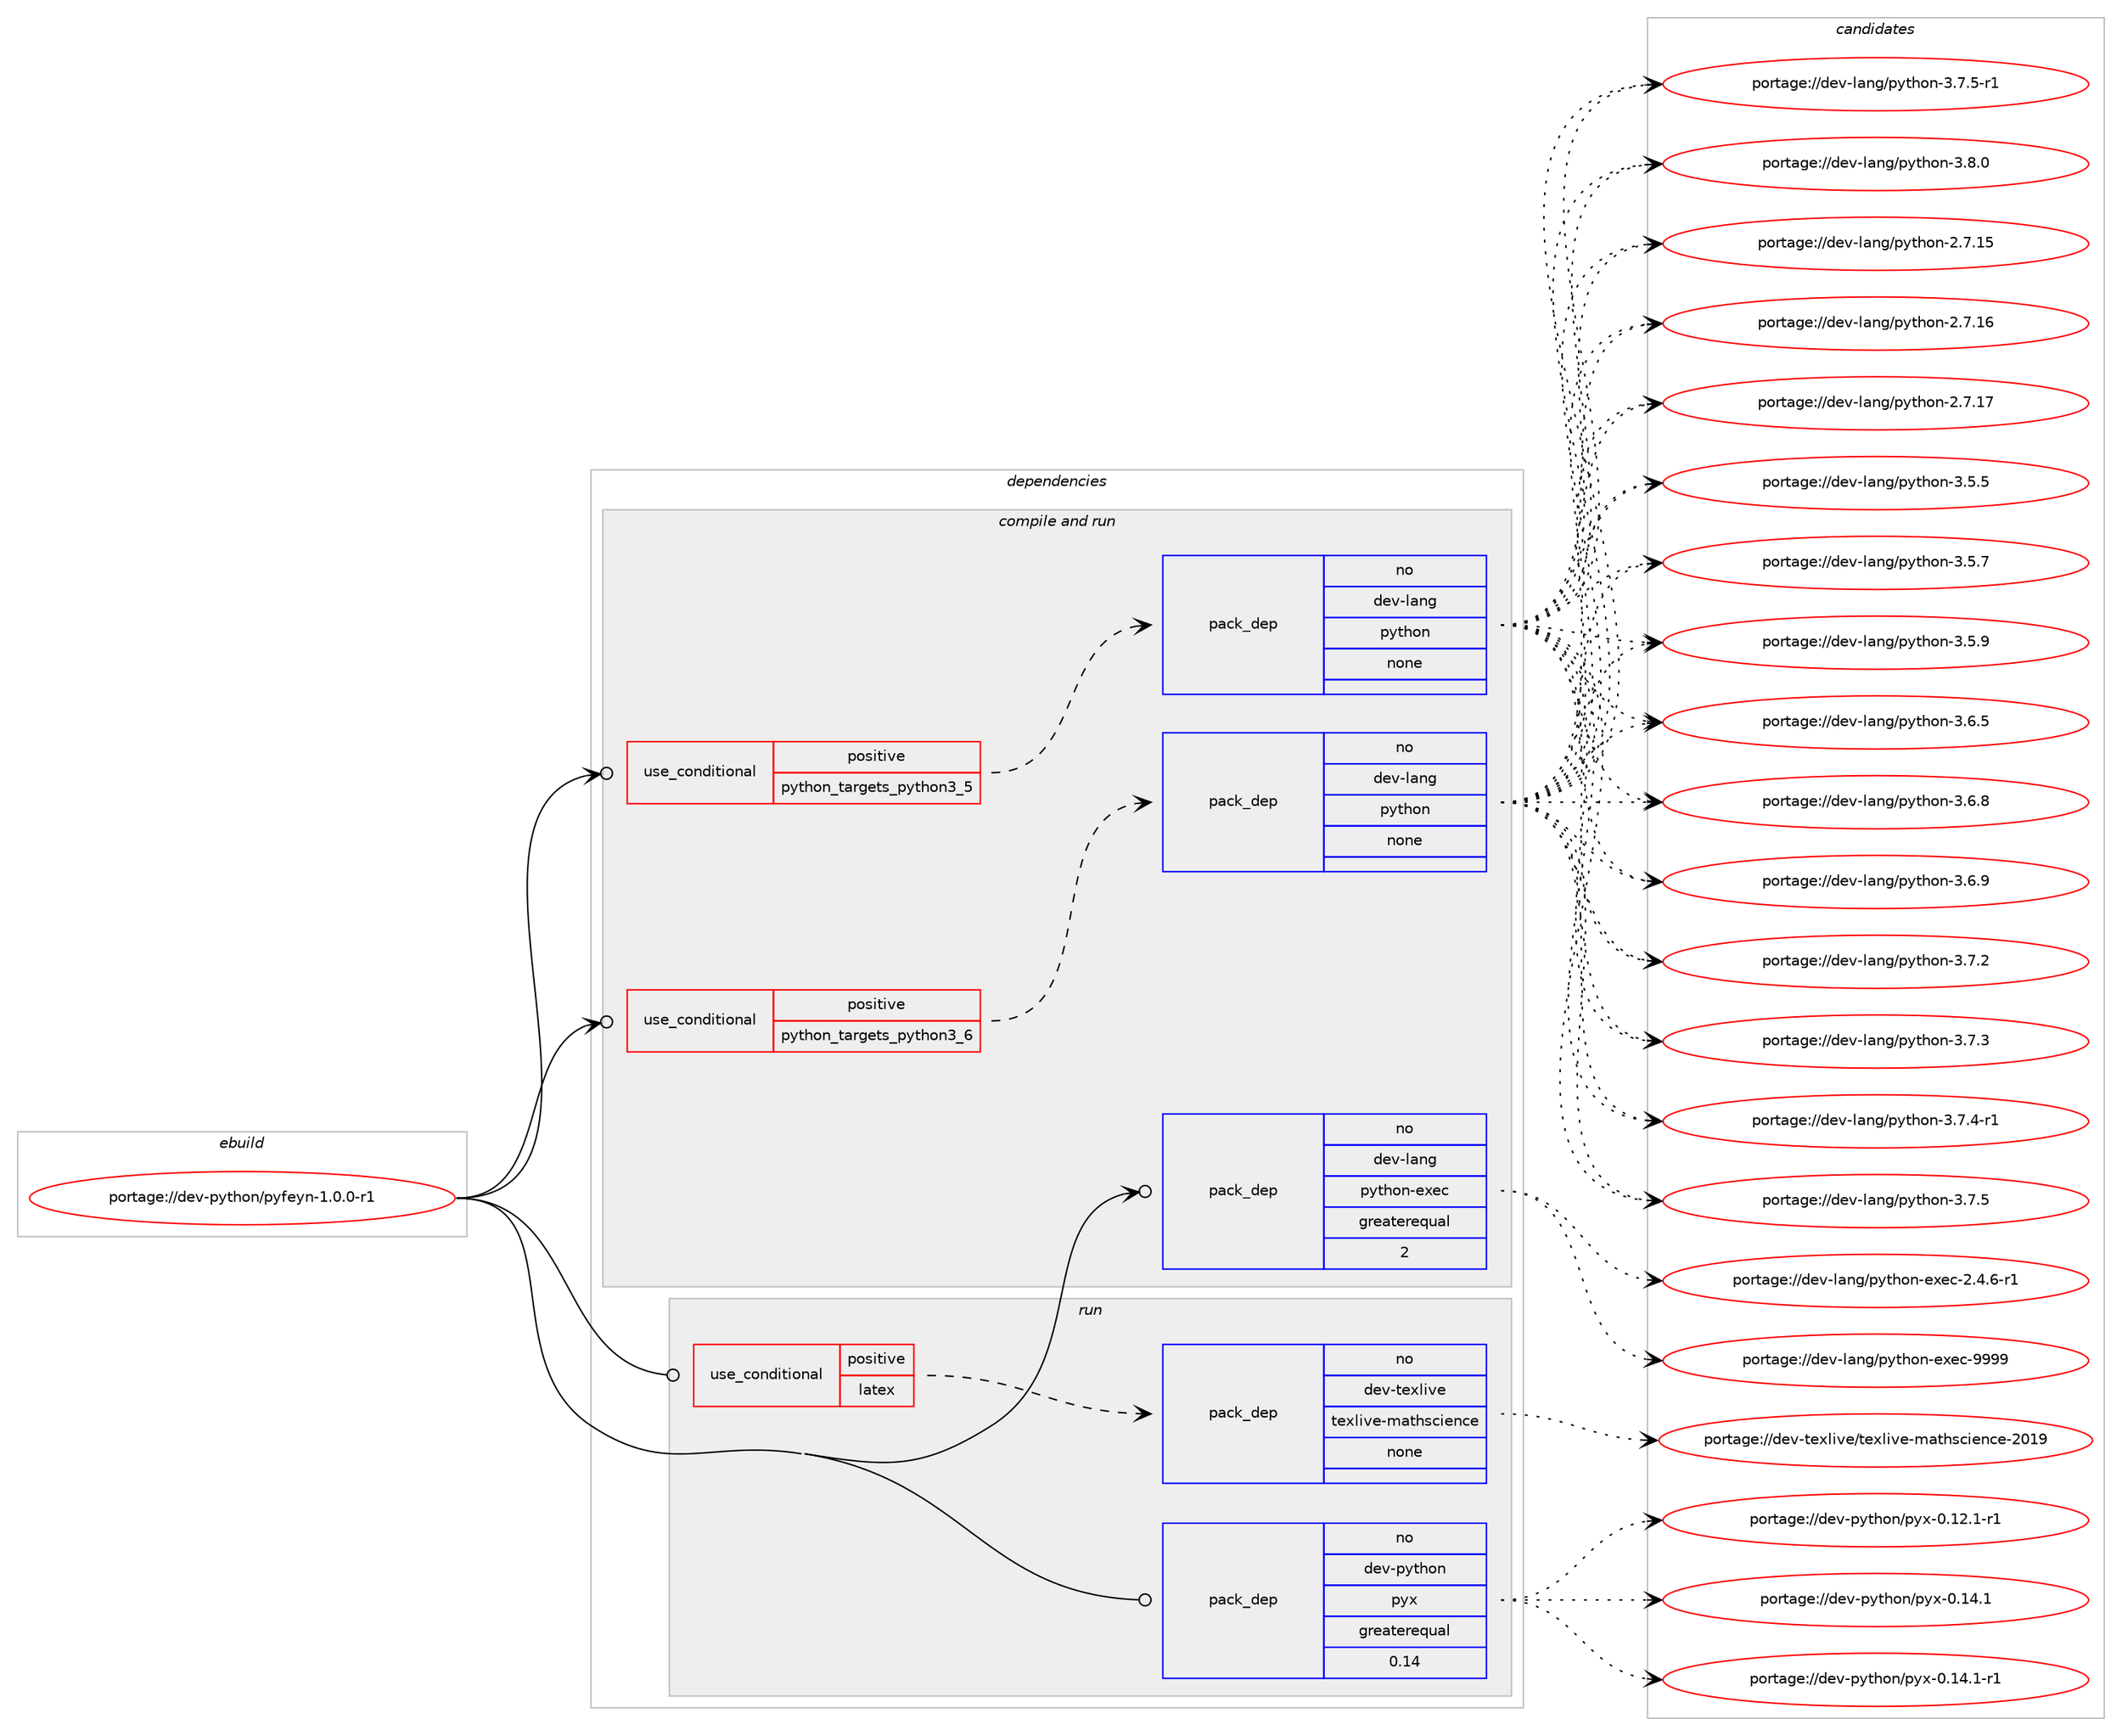 digraph prolog {

# *************
# Graph options
# *************

newrank=true;
concentrate=true;
compound=true;
graph [rankdir=LR,fontname=Helvetica,fontsize=10,ranksep=1.5];#, ranksep=2.5, nodesep=0.2];
edge  [arrowhead=vee];
node  [fontname=Helvetica,fontsize=10];

# **********
# The ebuild
# **********

subgraph cluster_leftcol {
color=gray;
rank=same;
label=<<i>ebuild</i>>;
id [label="portage://dev-python/pyfeyn-1.0.0-r1", color=red, width=4, href="../dev-python/pyfeyn-1.0.0-r1.svg"];
}

# ****************
# The dependencies
# ****************

subgraph cluster_midcol {
color=gray;
label=<<i>dependencies</i>>;
subgraph cluster_compile {
fillcolor="#eeeeee";
style=filled;
label=<<i>compile</i>>;
}
subgraph cluster_compileandrun {
fillcolor="#eeeeee";
style=filled;
label=<<i>compile and run</i>>;
subgraph cond35078 {
dependency160530 [label=<<TABLE BORDER="0" CELLBORDER="1" CELLSPACING="0" CELLPADDING="4"><TR><TD ROWSPAN="3" CELLPADDING="10">use_conditional</TD></TR><TR><TD>positive</TD></TR><TR><TD>python_targets_python3_5</TD></TR></TABLE>>, shape=none, color=red];
subgraph pack122085 {
dependency160531 [label=<<TABLE BORDER="0" CELLBORDER="1" CELLSPACING="0" CELLPADDING="4" WIDTH="220"><TR><TD ROWSPAN="6" CELLPADDING="30">pack_dep</TD></TR><TR><TD WIDTH="110">no</TD></TR><TR><TD>dev-lang</TD></TR><TR><TD>python</TD></TR><TR><TD>none</TD></TR><TR><TD></TD></TR></TABLE>>, shape=none, color=blue];
}
dependency160530:e -> dependency160531:w [weight=20,style="dashed",arrowhead="vee"];
}
id:e -> dependency160530:w [weight=20,style="solid",arrowhead="odotvee"];
subgraph cond35079 {
dependency160532 [label=<<TABLE BORDER="0" CELLBORDER="1" CELLSPACING="0" CELLPADDING="4"><TR><TD ROWSPAN="3" CELLPADDING="10">use_conditional</TD></TR><TR><TD>positive</TD></TR><TR><TD>python_targets_python3_6</TD></TR></TABLE>>, shape=none, color=red];
subgraph pack122086 {
dependency160533 [label=<<TABLE BORDER="0" CELLBORDER="1" CELLSPACING="0" CELLPADDING="4" WIDTH="220"><TR><TD ROWSPAN="6" CELLPADDING="30">pack_dep</TD></TR><TR><TD WIDTH="110">no</TD></TR><TR><TD>dev-lang</TD></TR><TR><TD>python</TD></TR><TR><TD>none</TD></TR><TR><TD></TD></TR></TABLE>>, shape=none, color=blue];
}
dependency160532:e -> dependency160533:w [weight=20,style="dashed",arrowhead="vee"];
}
id:e -> dependency160532:w [weight=20,style="solid",arrowhead="odotvee"];
subgraph pack122087 {
dependency160534 [label=<<TABLE BORDER="0" CELLBORDER="1" CELLSPACING="0" CELLPADDING="4" WIDTH="220"><TR><TD ROWSPAN="6" CELLPADDING="30">pack_dep</TD></TR><TR><TD WIDTH="110">no</TD></TR><TR><TD>dev-lang</TD></TR><TR><TD>python-exec</TD></TR><TR><TD>greaterequal</TD></TR><TR><TD>2</TD></TR></TABLE>>, shape=none, color=blue];
}
id:e -> dependency160534:w [weight=20,style="solid",arrowhead="odotvee"];
}
subgraph cluster_run {
fillcolor="#eeeeee";
style=filled;
label=<<i>run</i>>;
subgraph cond35080 {
dependency160535 [label=<<TABLE BORDER="0" CELLBORDER="1" CELLSPACING="0" CELLPADDING="4"><TR><TD ROWSPAN="3" CELLPADDING="10">use_conditional</TD></TR><TR><TD>positive</TD></TR><TR><TD>latex</TD></TR></TABLE>>, shape=none, color=red];
subgraph pack122088 {
dependency160536 [label=<<TABLE BORDER="0" CELLBORDER="1" CELLSPACING="0" CELLPADDING="4" WIDTH="220"><TR><TD ROWSPAN="6" CELLPADDING="30">pack_dep</TD></TR><TR><TD WIDTH="110">no</TD></TR><TR><TD>dev-texlive</TD></TR><TR><TD>texlive-mathscience</TD></TR><TR><TD>none</TD></TR><TR><TD></TD></TR></TABLE>>, shape=none, color=blue];
}
dependency160535:e -> dependency160536:w [weight=20,style="dashed",arrowhead="vee"];
}
id:e -> dependency160535:w [weight=20,style="solid",arrowhead="odot"];
subgraph pack122089 {
dependency160537 [label=<<TABLE BORDER="0" CELLBORDER="1" CELLSPACING="0" CELLPADDING="4" WIDTH="220"><TR><TD ROWSPAN="6" CELLPADDING="30">pack_dep</TD></TR><TR><TD WIDTH="110">no</TD></TR><TR><TD>dev-python</TD></TR><TR><TD>pyx</TD></TR><TR><TD>greaterequal</TD></TR><TR><TD>0.14</TD></TR></TABLE>>, shape=none, color=blue];
}
id:e -> dependency160537:w [weight=20,style="solid",arrowhead="odot"];
}
}

# **************
# The candidates
# **************

subgraph cluster_choices {
rank=same;
color=gray;
label=<<i>candidates</i>>;

subgraph choice122085 {
color=black;
nodesep=1;
choiceportage10010111845108971101034711212111610411111045504655464953 [label="portage://dev-lang/python-2.7.15", color=red, width=4,href="../dev-lang/python-2.7.15.svg"];
choiceportage10010111845108971101034711212111610411111045504655464954 [label="portage://dev-lang/python-2.7.16", color=red, width=4,href="../dev-lang/python-2.7.16.svg"];
choiceportage10010111845108971101034711212111610411111045504655464955 [label="portage://dev-lang/python-2.7.17", color=red, width=4,href="../dev-lang/python-2.7.17.svg"];
choiceportage100101118451089711010347112121116104111110455146534653 [label="portage://dev-lang/python-3.5.5", color=red, width=4,href="../dev-lang/python-3.5.5.svg"];
choiceportage100101118451089711010347112121116104111110455146534655 [label="portage://dev-lang/python-3.5.7", color=red, width=4,href="../dev-lang/python-3.5.7.svg"];
choiceportage100101118451089711010347112121116104111110455146534657 [label="portage://dev-lang/python-3.5.9", color=red, width=4,href="../dev-lang/python-3.5.9.svg"];
choiceportage100101118451089711010347112121116104111110455146544653 [label="portage://dev-lang/python-3.6.5", color=red, width=4,href="../dev-lang/python-3.6.5.svg"];
choiceportage100101118451089711010347112121116104111110455146544656 [label="portage://dev-lang/python-3.6.8", color=red, width=4,href="../dev-lang/python-3.6.8.svg"];
choiceportage100101118451089711010347112121116104111110455146544657 [label="portage://dev-lang/python-3.6.9", color=red, width=4,href="../dev-lang/python-3.6.9.svg"];
choiceportage100101118451089711010347112121116104111110455146554650 [label="portage://dev-lang/python-3.7.2", color=red, width=4,href="../dev-lang/python-3.7.2.svg"];
choiceportage100101118451089711010347112121116104111110455146554651 [label="portage://dev-lang/python-3.7.3", color=red, width=4,href="../dev-lang/python-3.7.3.svg"];
choiceportage1001011184510897110103471121211161041111104551465546524511449 [label="portage://dev-lang/python-3.7.4-r1", color=red, width=4,href="../dev-lang/python-3.7.4-r1.svg"];
choiceportage100101118451089711010347112121116104111110455146554653 [label="portage://dev-lang/python-3.7.5", color=red, width=4,href="../dev-lang/python-3.7.5.svg"];
choiceportage1001011184510897110103471121211161041111104551465546534511449 [label="portage://dev-lang/python-3.7.5-r1", color=red, width=4,href="../dev-lang/python-3.7.5-r1.svg"];
choiceportage100101118451089711010347112121116104111110455146564648 [label="portage://dev-lang/python-3.8.0", color=red, width=4,href="../dev-lang/python-3.8.0.svg"];
dependency160531:e -> choiceportage10010111845108971101034711212111610411111045504655464953:w [style=dotted,weight="100"];
dependency160531:e -> choiceportage10010111845108971101034711212111610411111045504655464954:w [style=dotted,weight="100"];
dependency160531:e -> choiceportage10010111845108971101034711212111610411111045504655464955:w [style=dotted,weight="100"];
dependency160531:e -> choiceportage100101118451089711010347112121116104111110455146534653:w [style=dotted,weight="100"];
dependency160531:e -> choiceportage100101118451089711010347112121116104111110455146534655:w [style=dotted,weight="100"];
dependency160531:e -> choiceportage100101118451089711010347112121116104111110455146534657:w [style=dotted,weight="100"];
dependency160531:e -> choiceportage100101118451089711010347112121116104111110455146544653:w [style=dotted,weight="100"];
dependency160531:e -> choiceportage100101118451089711010347112121116104111110455146544656:w [style=dotted,weight="100"];
dependency160531:e -> choiceportage100101118451089711010347112121116104111110455146544657:w [style=dotted,weight="100"];
dependency160531:e -> choiceportage100101118451089711010347112121116104111110455146554650:w [style=dotted,weight="100"];
dependency160531:e -> choiceportage100101118451089711010347112121116104111110455146554651:w [style=dotted,weight="100"];
dependency160531:e -> choiceportage1001011184510897110103471121211161041111104551465546524511449:w [style=dotted,weight="100"];
dependency160531:e -> choiceportage100101118451089711010347112121116104111110455146554653:w [style=dotted,weight="100"];
dependency160531:e -> choiceportage1001011184510897110103471121211161041111104551465546534511449:w [style=dotted,weight="100"];
dependency160531:e -> choiceportage100101118451089711010347112121116104111110455146564648:w [style=dotted,weight="100"];
}
subgraph choice122086 {
color=black;
nodesep=1;
choiceportage10010111845108971101034711212111610411111045504655464953 [label="portage://dev-lang/python-2.7.15", color=red, width=4,href="../dev-lang/python-2.7.15.svg"];
choiceportage10010111845108971101034711212111610411111045504655464954 [label="portage://dev-lang/python-2.7.16", color=red, width=4,href="../dev-lang/python-2.7.16.svg"];
choiceportage10010111845108971101034711212111610411111045504655464955 [label="portage://dev-lang/python-2.7.17", color=red, width=4,href="../dev-lang/python-2.7.17.svg"];
choiceportage100101118451089711010347112121116104111110455146534653 [label="portage://dev-lang/python-3.5.5", color=red, width=4,href="../dev-lang/python-3.5.5.svg"];
choiceportage100101118451089711010347112121116104111110455146534655 [label="portage://dev-lang/python-3.5.7", color=red, width=4,href="../dev-lang/python-3.5.7.svg"];
choiceportage100101118451089711010347112121116104111110455146534657 [label="portage://dev-lang/python-3.5.9", color=red, width=4,href="../dev-lang/python-3.5.9.svg"];
choiceportage100101118451089711010347112121116104111110455146544653 [label="portage://dev-lang/python-3.6.5", color=red, width=4,href="../dev-lang/python-3.6.5.svg"];
choiceportage100101118451089711010347112121116104111110455146544656 [label="portage://dev-lang/python-3.6.8", color=red, width=4,href="../dev-lang/python-3.6.8.svg"];
choiceportage100101118451089711010347112121116104111110455146544657 [label="portage://dev-lang/python-3.6.9", color=red, width=4,href="../dev-lang/python-3.6.9.svg"];
choiceportage100101118451089711010347112121116104111110455146554650 [label="portage://dev-lang/python-3.7.2", color=red, width=4,href="../dev-lang/python-3.7.2.svg"];
choiceportage100101118451089711010347112121116104111110455146554651 [label="portage://dev-lang/python-3.7.3", color=red, width=4,href="../dev-lang/python-3.7.3.svg"];
choiceportage1001011184510897110103471121211161041111104551465546524511449 [label="portage://dev-lang/python-3.7.4-r1", color=red, width=4,href="../dev-lang/python-3.7.4-r1.svg"];
choiceportage100101118451089711010347112121116104111110455146554653 [label="portage://dev-lang/python-3.7.5", color=red, width=4,href="../dev-lang/python-3.7.5.svg"];
choiceportage1001011184510897110103471121211161041111104551465546534511449 [label="portage://dev-lang/python-3.7.5-r1", color=red, width=4,href="../dev-lang/python-3.7.5-r1.svg"];
choiceportage100101118451089711010347112121116104111110455146564648 [label="portage://dev-lang/python-3.8.0", color=red, width=4,href="../dev-lang/python-3.8.0.svg"];
dependency160533:e -> choiceportage10010111845108971101034711212111610411111045504655464953:w [style=dotted,weight="100"];
dependency160533:e -> choiceportage10010111845108971101034711212111610411111045504655464954:w [style=dotted,weight="100"];
dependency160533:e -> choiceportage10010111845108971101034711212111610411111045504655464955:w [style=dotted,weight="100"];
dependency160533:e -> choiceportage100101118451089711010347112121116104111110455146534653:w [style=dotted,weight="100"];
dependency160533:e -> choiceportage100101118451089711010347112121116104111110455146534655:w [style=dotted,weight="100"];
dependency160533:e -> choiceportage100101118451089711010347112121116104111110455146534657:w [style=dotted,weight="100"];
dependency160533:e -> choiceportage100101118451089711010347112121116104111110455146544653:w [style=dotted,weight="100"];
dependency160533:e -> choiceportage100101118451089711010347112121116104111110455146544656:w [style=dotted,weight="100"];
dependency160533:e -> choiceportage100101118451089711010347112121116104111110455146544657:w [style=dotted,weight="100"];
dependency160533:e -> choiceportage100101118451089711010347112121116104111110455146554650:w [style=dotted,weight="100"];
dependency160533:e -> choiceportage100101118451089711010347112121116104111110455146554651:w [style=dotted,weight="100"];
dependency160533:e -> choiceportage1001011184510897110103471121211161041111104551465546524511449:w [style=dotted,weight="100"];
dependency160533:e -> choiceportage100101118451089711010347112121116104111110455146554653:w [style=dotted,weight="100"];
dependency160533:e -> choiceportage1001011184510897110103471121211161041111104551465546534511449:w [style=dotted,weight="100"];
dependency160533:e -> choiceportage100101118451089711010347112121116104111110455146564648:w [style=dotted,weight="100"];
}
subgraph choice122087 {
color=black;
nodesep=1;
choiceportage10010111845108971101034711212111610411111045101120101994550465246544511449 [label="portage://dev-lang/python-exec-2.4.6-r1", color=red, width=4,href="../dev-lang/python-exec-2.4.6-r1.svg"];
choiceportage10010111845108971101034711212111610411111045101120101994557575757 [label="portage://dev-lang/python-exec-9999", color=red, width=4,href="../dev-lang/python-exec-9999.svg"];
dependency160534:e -> choiceportage10010111845108971101034711212111610411111045101120101994550465246544511449:w [style=dotted,weight="100"];
dependency160534:e -> choiceportage10010111845108971101034711212111610411111045101120101994557575757:w [style=dotted,weight="100"];
}
subgraph choice122088 {
color=black;
nodesep=1;
choiceportage1001011184511610112010810511810147116101120108105118101451099711610411599105101110991014550484957 [label="portage://dev-texlive/texlive-mathscience-2019", color=red, width=4,href="../dev-texlive/texlive-mathscience-2019.svg"];
dependency160536:e -> choiceportage1001011184511610112010810511810147116101120108105118101451099711610411599105101110991014550484957:w [style=dotted,weight="100"];
}
subgraph choice122089 {
color=black;
nodesep=1;
choiceportage1001011184511212111610411111047112121120454846495046494511449 [label="portage://dev-python/pyx-0.12.1-r1", color=red, width=4,href="../dev-python/pyx-0.12.1-r1.svg"];
choiceportage100101118451121211161041111104711212112045484649524649 [label="portage://dev-python/pyx-0.14.1", color=red, width=4,href="../dev-python/pyx-0.14.1.svg"];
choiceportage1001011184511212111610411111047112121120454846495246494511449 [label="portage://dev-python/pyx-0.14.1-r1", color=red, width=4,href="../dev-python/pyx-0.14.1-r1.svg"];
dependency160537:e -> choiceportage1001011184511212111610411111047112121120454846495046494511449:w [style=dotted,weight="100"];
dependency160537:e -> choiceportage100101118451121211161041111104711212112045484649524649:w [style=dotted,weight="100"];
dependency160537:e -> choiceportage1001011184511212111610411111047112121120454846495246494511449:w [style=dotted,weight="100"];
}
}

}
